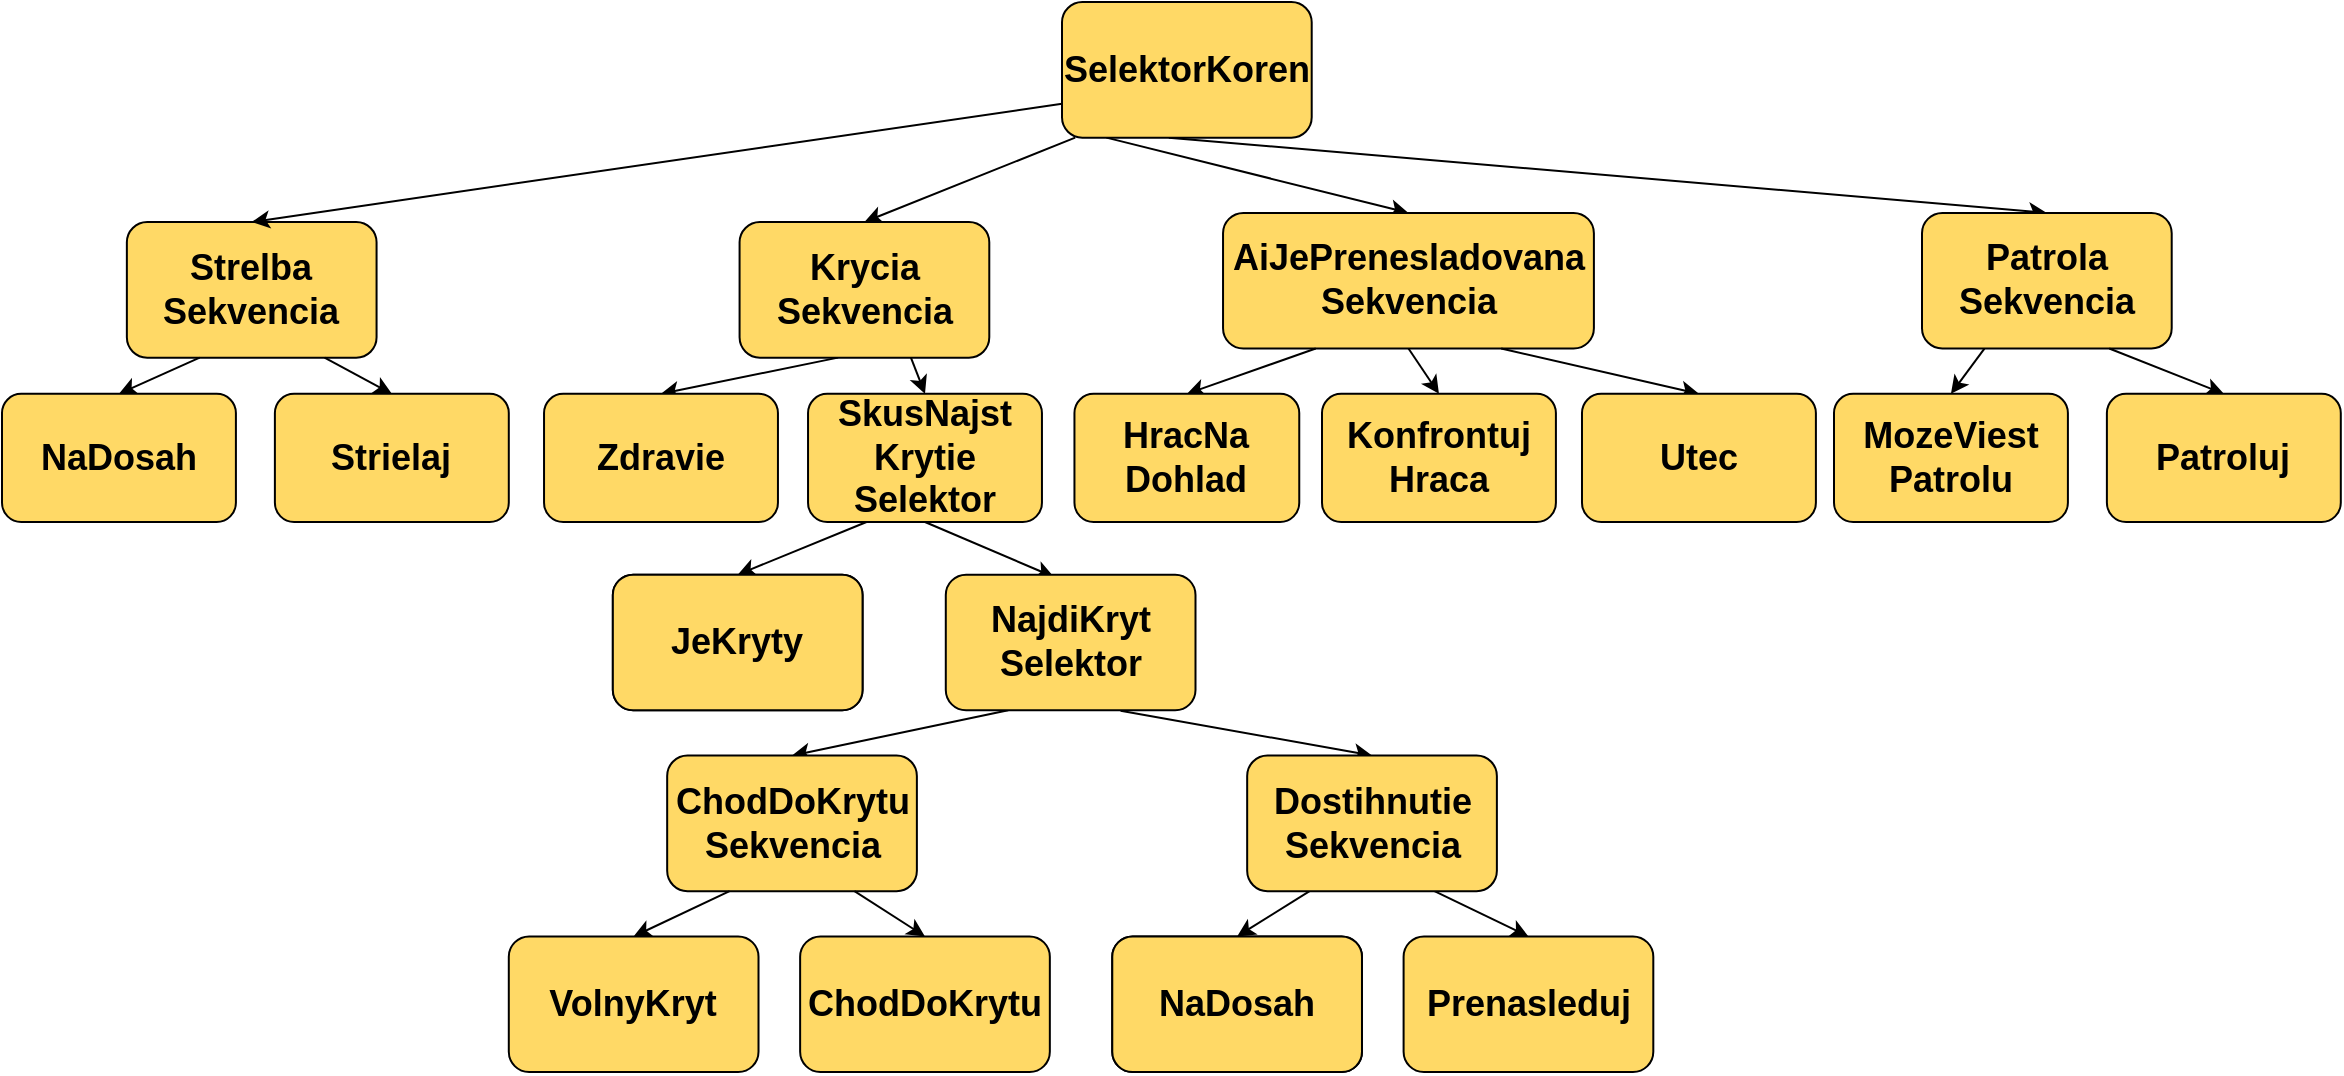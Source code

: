 <mxfile version="18.0.3" type="github">
  <diagram id="aNkTvLlGlRAXNMfGRCiO" name="Page-1">
    <mxGraphModel dx="1550" dy="867" grid="1" gridSize="10" guides="1" tooltips="1" connect="1" arrows="1" fold="1" page="1" pageScale="1" pageWidth="1169" pageHeight="827" math="0" shadow="0">
      <root>
        <mxCell id="0" />
        <mxCell id="1" parent="0" />
        <mxCell id="xhpi5mrGCT5Js5KXu3N3-2" value="" style="endArrow=classic;html=1;rounded=0;entryX=0.5;entryY=0;entryDx=0;entryDy=0;exitX=0.25;exitY=1;exitDx=0;exitDy=0;fontSize=18;fontStyle=1" parent="1" source="xhpi5mrGCT5Js5KXu3N3-22" target="K40myK_4YShfCYtrGLyM-16" edge="1">
          <mxGeometry width="50" height="50" relative="1" as="geometry">
            <mxPoint x="497.908" y="378.682" as="sourcePoint" />
            <mxPoint x="435.48" y="430.682" as="targetPoint" />
          </mxGeometry>
        </mxCell>
        <mxCell id="xhpi5mrGCT5Js5KXu3N3-5" value="" style="endArrow=classic;html=1;rounded=0;exitX=0.7;exitY=1.003;exitDx=0;exitDy=0;entryX=0.5;entryY=0;entryDx=0;entryDy=0;fontSize=18;fontStyle=1;exitPerimeter=0;" parent="1" source="xhpi5mrGCT5Js5KXu3N3-22" edge="1">
          <mxGeometry width="50" height="50" relative="1" as="geometry">
            <mxPoint x="560.336" y="378.682" as="sourcePoint" />
            <mxPoint x="685.017" y="396.769" as="targetPoint" />
          </mxGeometry>
        </mxCell>
        <mxCell id="K40myK_4YShfCYtrGLyM-9" value="" style="endArrow=classic;html=1;rounded=0;entryX=0.5;entryY=0;entryDx=0;entryDy=0;exitX=0.25;exitY=1;exitDx=0;exitDy=0;fontSize=18;fontStyle=1" parent="1" target="xhpi5mrGCT5Js5KXu3N3-18" edge="1">
          <mxGeometry width="50" height="50" relative="1" as="geometry">
            <mxPoint x="536.59" y="87.826" as="sourcePoint" />
            <mxPoint x="224.451" y="144.348" as="targetPoint" />
          </mxGeometry>
        </mxCell>
        <mxCell id="K40myK_4YShfCYtrGLyM-10" value="" style="endArrow=classic;html=1;rounded=0;fontSize=18;fontStyle=1;entryX=0.5;entryY=0;entryDx=0;entryDy=0;" parent="1" target="xhpi5mrGCT5Js5KXu3N3-19" edge="1">
          <mxGeometry width="50" height="50" relative="1" as="geometry">
            <mxPoint x="418.039" y="197.813" as="sourcePoint" />
            <mxPoint x="366.015" y="254.334" as="targetPoint" />
          </mxGeometry>
        </mxCell>
        <mxCell id="K40myK_4YShfCYtrGLyM-12" value="" style="endArrow=classic;html=1;rounded=0;fontSize=18;fontStyle=1;entryX=0.5;entryY=0;entryDx=0;entryDy=0;" parent="1" target="xhpi5mrGCT5Js5KXu3N3-20" edge="1">
          <mxGeometry width="50" height="50" relative="1" as="geometry">
            <mxPoint x="454.455" y="197.813" as="sourcePoint" />
            <mxPoint x="506.478" y="254.334" as="targetPoint" />
          </mxGeometry>
        </mxCell>
        <mxCell id="K40myK_4YShfCYtrGLyM-14" value="" style="endArrow=classic;html=1;rounded=0;entryX=0.5;entryY=0;entryDx=0;entryDy=0;exitX=0.25;exitY=1;exitDx=0;exitDy=0;fontSize=18;fontStyle=1" parent="1" edge="1" target="xhpi5mrGCT5Js5KXu3N3-21" source="xhpi5mrGCT5Js5KXu3N3-20">
          <mxGeometry width="50" height="50" relative="1" as="geometry">
            <mxPoint x="485.669" y="283.726" as="sourcePoint" />
            <mxPoint x="444.05" y="306.334" as="targetPoint" />
          </mxGeometry>
        </mxCell>
        <mxCell id="K40myK_4YShfCYtrGLyM-15" value="IsCovered" style="rounded=1;whiteSpace=wrap;html=1;fontSize=18;fontStyle=1" parent="1" vertex="1">
          <mxGeometry x="305.422" y="306.334" width="124.855" height="67.826" as="geometry" />
        </mxCell>
        <mxCell id="K40myK_4YShfCYtrGLyM-16" value="ChodDoKrytu&lt;br style=&quot;font-size: 18px;&quot;&gt;Sekvencia" style="rounded=1;whiteSpace=wrap;html=1;fontSize=18;fontStyle=1;fillColor=#FFD966;" parent="1" vertex="1">
          <mxGeometry x="332.586" y="396.769" width="124.855" height="67.826" as="geometry" />
        </mxCell>
        <mxCell id="K40myK_4YShfCYtrGLyM-17" value="" style="endArrow=classic;html=1;rounded=0;exitX=0.5;exitY=1;exitDx=0;exitDy=0;entryX=0.433;entryY=0.017;entryDx=0;entryDy=0;fontSize=18;fontStyle=1;entryPerimeter=0;" parent="1" source="xhpi5mrGCT5Js5KXu3N3-20" target="xhpi5mrGCT5Js5KXu3N3-22" edge="1">
          <mxGeometry width="50" height="50" relative="1" as="geometry">
            <mxPoint x="579.306" y="283.726" as="sourcePoint" />
            <mxPoint x="636.532" y="310.856" as="targetPoint" />
          </mxGeometry>
        </mxCell>
        <mxCell id="K40myK_4YShfCYtrGLyM-18" value="" style="endArrow=classic;html=1;rounded=0;entryX=0.5;entryY=0;entryDx=0;entryDy=0;exitX=0.25;exitY=1;exitDx=0;exitDy=0;fontSize=18;fontStyle=1" parent="1" source="K40myK_4YShfCYtrGLyM-16" target="K40myK_4YShfCYtrGLyM-19" edge="1">
          <mxGeometry width="50" height="50" relative="1" as="geometry">
            <mxPoint x="373.052" y="464.595" as="sourcePoint" />
            <mxPoint x="315.827" y="521.117" as="targetPoint" />
          </mxGeometry>
        </mxCell>
        <mxCell id="K40myK_4YShfCYtrGLyM-19" value="VolnyKryt" style="rounded=1;whiteSpace=wrap;html=1;fontSize=18;fontStyle=1;fillColor=#FFD966;" parent="1" vertex="1">
          <mxGeometry x="253.399" y="487.204" width="124.855" height="67.826" as="geometry" />
        </mxCell>
        <mxCell id="K40myK_4YShfCYtrGLyM-20" value="ChodDoKrytu" style="rounded=1;whiteSpace=wrap;html=1;fontSize=18;fontStyle=1;fillColor=#FFD966;" parent="1" vertex="1">
          <mxGeometry x="399.064" y="487.204" width="124.855" height="67.826" as="geometry" />
        </mxCell>
        <mxCell id="K40myK_4YShfCYtrGLyM-21" value="" style="endArrow=classic;html=1;rounded=0;entryX=0.5;entryY=0;entryDx=0;entryDy=0;exitX=0.75;exitY=1;exitDx=0;exitDy=0;fontSize=18;fontStyle=1" parent="1" source="K40myK_4YShfCYtrGLyM-16" target="K40myK_4YShfCYtrGLyM-20" edge="1">
          <mxGeometry width="50" height="50" relative="1" as="geometry">
            <mxPoint x="409.469" y="464.595" as="sourcePoint" />
            <mxPoint x="352.243" y="521.117" as="targetPoint" />
          </mxGeometry>
        </mxCell>
        <mxCell id="K40myK_4YShfCYtrGLyM-22" value="" style="endArrow=classic;html=1;rounded=0;exitX=0.5;exitY=1;exitDx=0;exitDy=0;entryX=0.5;entryY=0;entryDx=0;entryDy=0;fontSize=18;fontStyle=1" parent="1" target="k9KmUfYsGlUjubeCrhGL-1" edge="1">
          <mxGeometry width="50" height="50" relative="1" as="geometry">
            <mxPoint x="552.197" y="87.826" as="sourcePoint" />
            <mxPoint x="562.601" y="144.348" as="targetPoint" />
          </mxGeometry>
        </mxCell>
        <mxCell id="K40myK_4YShfCYtrGLyM-30" value="" style="endArrow=classic;html=1;rounded=0;exitX=0.75;exitY=1;exitDx=0;exitDy=0;entryX=0.5;entryY=0;entryDx=0;entryDy=0;fontSize=18;fontStyle=1" parent="1" target="K40myK_4YShfCYtrGLyM-31" edge="1">
          <mxGeometry width="50" height="50" relative="1" as="geometry">
            <mxPoint x="583.41" y="87.826" as="sourcePoint" />
            <mxPoint x="734.277" y="144.348" as="targetPoint" />
          </mxGeometry>
        </mxCell>
        <mxCell id="K40myK_4YShfCYtrGLyM-31" value="Patrola&lt;br&gt;Sekvencia" style="rounded=1;whiteSpace=wrap;html=1;fontSize=18;fontStyle=1;fillColor=#FFD966;" parent="1" vertex="1">
          <mxGeometry x="959.998" y="125.447" width="124.855" height="67.826" as="geometry" />
        </mxCell>
        <mxCell id="xhpi5mrGCT5Js5KXu3N3-7" value="" style="endArrow=classic;html=1;rounded=0;exitX=0.25;exitY=1;exitDx=0;exitDy=0;entryX=0.5;entryY=0;entryDx=0;entryDy=0;fontSize=18;fontStyle=1" parent="1" target="xhpi5mrGCT5Js5KXu3N3-8" edge="1">
          <mxGeometry width="50" height="50" relative="1" as="geometry">
            <mxPoint x="653.803" y="464.595" as="sourcePoint" />
            <mxPoint x="633.168" y="525.639" as="targetPoint" />
          </mxGeometry>
        </mxCell>
        <mxCell id="xhpi5mrGCT5Js5KXu3N3-8" value="NaDosah" style="rounded=1;whiteSpace=wrap;html=1;fontSize=18;fontStyle=1;fillColor=#FFD966;" parent="1" vertex="1">
          <mxGeometry x="555.133" y="487.204" width="124.855" height="67.826" as="geometry" />
        </mxCell>
        <mxCell id="xhpi5mrGCT5Js5KXu3N3-9" value="" style="endArrow=classic;html=1;rounded=0;exitX=0.75;exitY=1;exitDx=0;exitDy=0;entryX=0.5;entryY=0;entryDx=0;entryDy=0;fontSize=18;fontStyle=1" parent="1" target="xhpi5mrGCT5Js5KXu3N3-10" edge="1">
          <mxGeometry width="50" height="50" relative="1" as="geometry">
            <mxPoint x="716.23" y="464.595" as="sourcePoint" />
            <mxPoint x="778.833" y="525.639" as="targetPoint" />
          </mxGeometry>
        </mxCell>
        <mxCell id="xhpi5mrGCT5Js5KXu3N3-10" value="Prenasleduj" style="rounded=1;whiteSpace=wrap;html=1;fontSize=18;fontStyle=1;fillColor=#FFD966;" parent="1" vertex="1">
          <mxGeometry x="700.798" y="487.204" width="124.855" height="67.826" as="geometry" />
        </mxCell>
        <mxCell id="xhpi5mrGCT5Js5KXu3N3-17" value="SelektorKoren" style="rounded=1;whiteSpace=wrap;html=1;fontSize=18;fontStyle=1;fillColor=#FFD966;" parent="1" vertex="1">
          <mxGeometry x="529.999" y="20.0" width="124.855" height="67.826" as="geometry" />
        </mxCell>
        <mxCell id="xhpi5mrGCT5Js5KXu3N3-18" value="Krycia&lt;br style=&quot;font-size: 18px;&quot;&gt;Sekvencia" style="rounded=1;whiteSpace=wrap;html=1;fontSize=18;fontStyle=1;fillColor=#FFD966;" parent="1" vertex="1">
          <mxGeometry x="368.788" y="129.997" width="124.855" height="67.826" as="geometry" />
        </mxCell>
        <mxCell id="xhpi5mrGCT5Js5KXu3N3-21" value="JeKryty" style="rounded=1;whiteSpace=wrap;html=1;fontSize=18;fontStyle=1;fillColor=#FFD966;" parent="1" vertex="1">
          <mxGeometry x="305.422" y="306.334" width="124.855" height="67.826" as="geometry" />
        </mxCell>
        <mxCell id="xhpi5mrGCT5Js5KXu3N3-22" value="NajdiKryt&lt;br style=&quot;font-size: 18px;&quot;&gt;Selektor" style="rounded=1;whiteSpace=wrap;html=1;fontSize=18;fontStyle=1;fillColor=#FFD966;" parent="1" vertex="1">
          <mxGeometry x="471.896" y="306.334" width="124.855" height="67.826" as="geometry" />
        </mxCell>
        <mxCell id="k9KmUfYsGlUjubeCrhGL-1" value="AiJePrenesladovana&lt;br style=&quot;font-size: 18px;&quot;&gt;Sekvencia" style="rounded=1;whiteSpace=wrap;html=1;fontSize=18;fontStyle=1;fillColor=#FFD966;" parent="1" vertex="1">
          <mxGeometry x="610.52" y="125.45" width="185.43" height="67.83" as="geometry" />
        </mxCell>
        <mxCell id="k9KmUfYsGlUjubeCrhGL-2" value="" style="endArrow=classic;html=1;rounded=0;exitX=0.25;exitY=1;exitDx=0;exitDy=0;entryX=0.5;entryY=0;entryDx=0;entryDy=0;fontSize=18;fontStyle=1" parent="1" source="k9KmUfYsGlUjubeCrhGL-1" target="k9KmUfYsGlUjubeCrhGL-3" edge="1">
          <mxGeometry width="50" height="50" relative="1" as="geometry">
            <mxPoint x="750.459" y="197.813" as="sourcePoint" />
            <mxPoint x="698.436" y="254.334" as="targetPoint" />
          </mxGeometry>
        </mxCell>
        <mxCell id="k9KmUfYsGlUjubeCrhGL-4" value="" style="endArrow=classic;html=1;rounded=0;exitX=0.5;exitY=1;exitDx=0;exitDy=0;entryX=0.5;entryY=0;entryDx=0;entryDy=0;fontSize=18;fontStyle=1" parent="1" source="k9KmUfYsGlUjubeCrhGL-1" target="k9KmUfYsGlUjubeCrhGL-5" edge="1">
          <mxGeometry width="50" height="50" relative="1" as="geometry">
            <mxPoint x="875.314" y="197.813" as="sourcePoint" />
            <mxPoint x="844.1" y="254.334" as="targetPoint" />
          </mxGeometry>
        </mxCell>
        <mxCell id="ezsD9pAWtwarLcvP3t45-1" value="NaDosah" style="rounded=1;whiteSpace=wrap;html=1;fontSize=18;fontStyle=1;fillColor=#FFD966;" parent="1" vertex="1">
          <mxGeometry x="555.133" y="487.204" width="124.855" height="67.826" as="geometry" />
        </mxCell>
        <mxCell id="ezsD9pAWtwarLcvP3t45-3" value="Dostihnutie&lt;br style=&quot;font-size: 18px;&quot;&gt;Sekvencia" style="rounded=1;whiteSpace=wrap;html=1;fontSize=18;fontStyle=1;fillColor=#FFD966;" parent="1" vertex="1">
          <mxGeometry x="622.586" y="396.765" width="124.855" height="67.826" as="geometry" />
        </mxCell>
        <mxCell id="ezsD9pAWtwarLcvP3t45-4" value="Strelba&lt;br style=&quot;font-size: 18px;&quot;&gt;Sekvencia" style="rounded=1;whiteSpace=wrap;html=1;fontSize=18;fontStyle=1;fillColor=#FFD966;" parent="1" vertex="1">
          <mxGeometry x="62.428" y="129.997" width="124.855" height="67.826" as="geometry" />
        </mxCell>
        <mxCell id="ezsD9pAWtwarLcvP3t45-5" value="" style="endArrow=classic;html=1;rounded=0;exitX=0.25;exitY=1;exitDx=0;exitDy=0;fontSize=18;fontStyle=1;entryX=0.5;entryY=0;entryDx=0;entryDy=0;" parent="1" target="ezsD9pAWtwarLcvP3t45-6" edge="1">
          <mxGeometry width="50" height="50" relative="1" as="geometry">
            <mxPoint x="98.844" y="197.823" as="sourcePoint" />
            <mxPoint x="62.428" y="254.344" as="targetPoint" />
          </mxGeometry>
        </mxCell>
        <mxCell id="ezsD9pAWtwarLcvP3t45-7" value="" style="endArrow=classic;html=1;rounded=0;exitX=0.75;exitY=1;exitDx=0;exitDy=0;fontSize=18;fontStyle=1;entryX=0.5;entryY=0;entryDx=0;entryDy=0;" parent="1" target="ezsD9pAWtwarLcvP3t45-8" edge="1">
          <mxGeometry width="50" height="50" relative="1" as="geometry">
            <mxPoint x="161.271" y="197.823" as="sourcePoint" />
            <mxPoint x="208.092" y="254.344" as="targetPoint" />
          </mxGeometry>
        </mxCell>
        <mxCell id="ezsD9pAWtwarLcvP3t45-9" value="" style="endArrow=classic;html=1;rounded=0;exitX=0.75;exitY=1;exitDx=0;exitDy=0;entryX=0.5;entryY=0;entryDx=0;entryDy=0;fontSize=18;fontStyle=1" parent="1" source="k9KmUfYsGlUjubeCrhGL-1" target="ezsD9pAWtwarLcvP3t45-10" edge="1">
          <mxGeometry width="50" height="50" relative="1" as="geometry">
            <mxPoint x="965.772" y="193.29" as="sourcePoint" />
            <mxPoint x="993.17" y="254.334" as="targetPoint" />
          </mxGeometry>
        </mxCell>
        <mxCell id="ezsD9pAWtwarLcvP3t45-11" value="" style="endArrow=classic;html=1;rounded=0;entryX=0.5;entryY=0;entryDx=0;entryDy=0;exitX=0;exitY=0.75;exitDx=0;exitDy=0;fontSize=18;fontStyle=1" parent="1" source="xhpi5mrGCT5Js5KXu3N3-17" target="ezsD9pAWtwarLcvP3t45-4" edge="1">
          <mxGeometry width="50" height="50" relative="1" as="geometry">
            <mxPoint x="511.213" y="87.826" as="sourcePoint" />
            <mxPoint x="441.215" y="139.997" as="targetPoint" />
          </mxGeometry>
        </mxCell>
        <mxCell id="xhpi5mrGCT5Js5KXu3N3-19" value="Zdravie" style="rounded=1;whiteSpace=wrap;html=1;fontSize=18;fontStyle=1;fillColor=#FFD966;" parent="1" vertex="1">
          <mxGeometry x="271.02" y="215.9" width="116.955" height="64.091" as="geometry" />
        </mxCell>
        <mxCell id="xhpi5mrGCT5Js5KXu3N3-20" value="SkusNajst&lt;br style=&quot;font-size: 18px;&quot;&gt;Krytie&lt;br style=&quot;font-size: 18px;&quot;&gt;Selektor" style="rounded=1;whiteSpace=wrap;html=1;fontSize=18;fontStyle=1;fillColor=#FFD966;" parent="1" vertex="1">
          <mxGeometry x="403.018" y="215.9" width="116.955" height="64.091" as="geometry" />
        </mxCell>
        <mxCell id="k9KmUfYsGlUjubeCrhGL-3" value="HracNa&lt;br&gt;Dohlad" style="rounded=1;whiteSpace=wrap;html=1;fontSize=18;fontStyle=1;fillColor=#FFD966;" parent="1" vertex="1">
          <mxGeometry x="536.223" y="215.91" width="112.407" height="64.094" as="geometry" />
        </mxCell>
        <mxCell id="k9KmUfYsGlUjubeCrhGL-5" value="Konfrontuj&lt;br style=&quot;font-size: 18px;&quot;&gt;Hraca" style="rounded=1;whiteSpace=wrap;html=1;fontSize=18;fontStyle=1;fillColor=#FFD966;" parent="1" vertex="1">
          <mxGeometry x="660.002" y="215.9" width="116.955" height="64.091" as="geometry" />
        </mxCell>
        <mxCell id="ezsD9pAWtwarLcvP3t45-6" value="NaDosah" style="rounded=1;whiteSpace=wrap;html=1;fontSize=18;fontStyle=1;fillColor=#FFD966;" parent="1" vertex="1">
          <mxGeometry y="215.909" width="116.955" height="64.091" as="geometry" />
        </mxCell>
        <mxCell id="ezsD9pAWtwarLcvP3t45-8" value="Strielaj" style="rounded=1;whiteSpace=wrap;html=1;fontSize=18;fontStyle=1;fillColor=#FFD966;" parent="1" vertex="1">
          <mxGeometry x="136.447" y="215.909" width="116.955" height="64.091" as="geometry" />
        </mxCell>
        <mxCell id="ezsD9pAWtwarLcvP3t45-10" value="Utec" style="rounded=1;whiteSpace=wrap;html=1;fontSize=18;fontStyle=1;fillColor=#FFD966;" parent="1" vertex="1">
          <mxGeometry x="789.995" y="215.9" width="116.955" height="64.091" as="geometry" />
        </mxCell>
        <mxCell id="Sr7yYOEC6uOU32-SdskS-2" value="" style="endArrow=classic;html=1;rounded=0;exitX=0.25;exitY=1;exitDx=0;exitDy=0;fontSize=18;fontStyle=1;entryX=0.5;entryY=0;entryDx=0;entryDy=0;" edge="1" parent="1" target="Sr7yYOEC6uOU32-SdskS-4" source="K40myK_4YShfCYtrGLyM-31">
          <mxGeometry width="50" height="50" relative="1" as="geometry">
            <mxPoint x="1014.844" y="197.823" as="sourcePoint" />
            <mxPoint x="978.428" y="254.344" as="targetPoint" />
          </mxGeometry>
        </mxCell>
        <mxCell id="Sr7yYOEC6uOU32-SdskS-3" value="" style="endArrow=classic;html=1;rounded=0;exitX=0.75;exitY=1;exitDx=0;exitDy=0;fontSize=18;fontStyle=1;entryX=0.5;entryY=0;entryDx=0;entryDy=0;" edge="1" parent="1" target="Sr7yYOEC6uOU32-SdskS-5" source="K40myK_4YShfCYtrGLyM-31">
          <mxGeometry width="50" height="50" relative="1" as="geometry">
            <mxPoint x="1077.271" y="197.823" as="sourcePoint" />
            <mxPoint x="1124.092" y="254.344" as="targetPoint" />
          </mxGeometry>
        </mxCell>
        <mxCell id="Sr7yYOEC6uOU32-SdskS-4" value="MozeViest&lt;br&gt;Patrolu" style="rounded=1;whiteSpace=wrap;html=1;fontSize=18;fontStyle=1;fillColor=#FFD966;" vertex="1" parent="1">
          <mxGeometry x="916" y="215.909" width="116.955" height="64.091" as="geometry" />
        </mxCell>
        <mxCell id="Sr7yYOEC6uOU32-SdskS-5" value="Patroluj" style="rounded=1;whiteSpace=wrap;html=1;fontSize=18;fontStyle=1;fillColor=#FFD966;" vertex="1" parent="1">
          <mxGeometry x="1052.447" y="215.909" width="116.955" height="64.091" as="geometry" />
        </mxCell>
      </root>
    </mxGraphModel>
  </diagram>
</mxfile>
